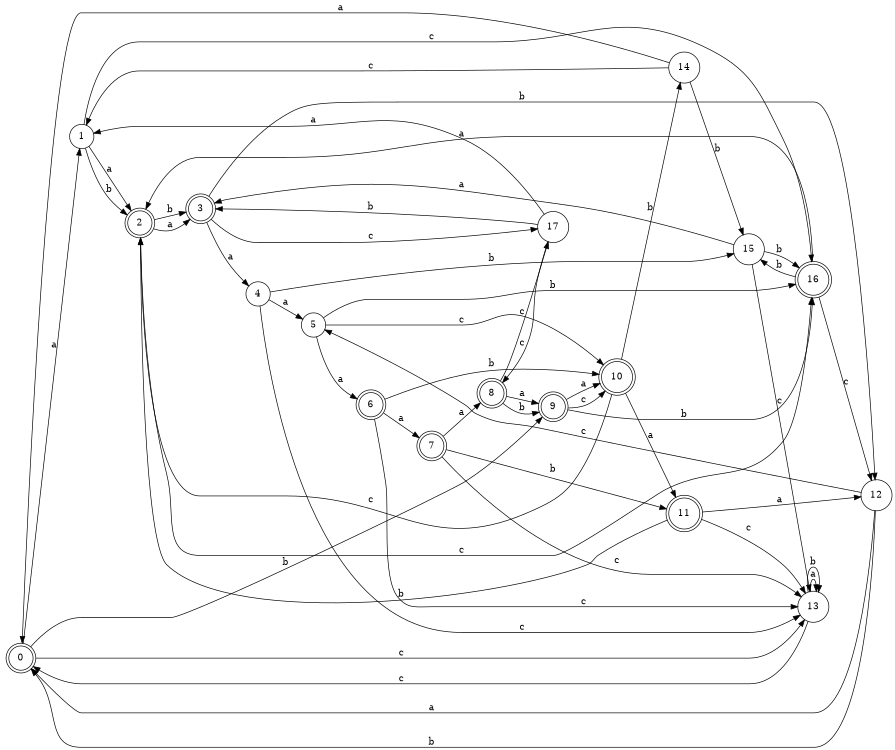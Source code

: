 digraph n15_9 {
__start0 [label="" shape="none"];

rankdir=LR;
size="8,5";

s0 [style="rounded,filled", color="black", fillcolor="white" shape="doublecircle", label="0"];
s1 [style="filled", color="black", fillcolor="white" shape="circle", label="1"];
s2 [style="rounded,filled", color="black", fillcolor="white" shape="doublecircle", label="2"];
s3 [style="rounded,filled", color="black", fillcolor="white" shape="doublecircle", label="3"];
s4 [style="filled", color="black", fillcolor="white" shape="circle", label="4"];
s5 [style="filled", color="black", fillcolor="white" shape="circle", label="5"];
s6 [style="rounded,filled", color="black", fillcolor="white" shape="doublecircle", label="6"];
s7 [style="rounded,filled", color="black", fillcolor="white" shape="doublecircle", label="7"];
s8 [style="rounded,filled", color="black", fillcolor="white" shape="doublecircle", label="8"];
s9 [style="rounded,filled", color="black", fillcolor="white" shape="doublecircle", label="9"];
s10 [style="rounded,filled", color="black", fillcolor="white" shape="doublecircle", label="10"];
s11 [style="rounded,filled", color="black", fillcolor="white" shape="doublecircle", label="11"];
s12 [style="filled", color="black", fillcolor="white" shape="circle", label="12"];
s13 [style="filled", color="black", fillcolor="white" shape="circle", label="13"];
s14 [style="filled", color="black", fillcolor="white" shape="circle", label="14"];
s15 [style="filled", color="black", fillcolor="white" shape="circle", label="15"];
s16 [style="rounded,filled", color="black", fillcolor="white" shape="doublecircle", label="16"];
s17 [style="filled", color="black", fillcolor="white" shape="circle", label="17"];
s0 -> s1 [label="a"];
s0 -> s9 [label="b"];
s0 -> s13 [label="c"];
s1 -> s2 [label="a"];
s1 -> s2 [label="b"];
s1 -> s16 [label="c"];
s2 -> s3 [label="a"];
s2 -> s3 [label="b"];
s2 -> s16 [label="c"];
s3 -> s4 [label="a"];
s3 -> s12 [label="b"];
s3 -> s17 [label="c"];
s4 -> s5 [label="a"];
s4 -> s15 [label="b"];
s4 -> s13 [label="c"];
s5 -> s6 [label="a"];
s5 -> s16 [label="b"];
s5 -> s10 [label="c"];
s6 -> s7 [label="a"];
s6 -> s10 [label="b"];
s6 -> s13 [label="c"];
s7 -> s8 [label="a"];
s7 -> s11 [label="b"];
s7 -> s13 [label="c"];
s8 -> s9 [label="a"];
s8 -> s9 [label="b"];
s8 -> s17 [label="c"];
s9 -> s10 [label="a"];
s9 -> s16 [label="b"];
s9 -> s10 [label="c"];
s10 -> s11 [label="a"];
s10 -> s14 [label="b"];
s10 -> s2 [label="c"];
s11 -> s12 [label="a"];
s11 -> s2 [label="b"];
s11 -> s13 [label="c"];
s12 -> s0 [label="a"];
s12 -> s0 [label="b"];
s12 -> s5 [label="c"];
s13 -> s13 [label="a"];
s13 -> s13 [label="b"];
s13 -> s0 [label="c"];
s14 -> s0 [label="a"];
s14 -> s15 [label="b"];
s14 -> s1 [label="c"];
s15 -> s3 [label="a"];
s15 -> s16 [label="b"];
s15 -> s13 [label="c"];
s16 -> s2 [label="a"];
s16 -> s15 [label="b"];
s16 -> s12 [label="c"];
s17 -> s1 [label="a"];
s17 -> s3 [label="b"];
s17 -> s8 [label="c"];

}